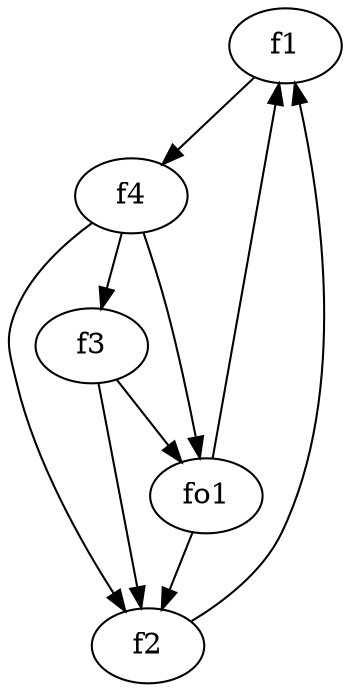 strict digraph  {
f1;
f2;
f3;
f4;
fo1;
f1 -> f4  [weight=2];
f2 -> f1  [weight=2];
f3 -> fo1  [weight=2];
f3 -> f2  [weight=2];
f4 -> fo1  [weight=2];
f4 -> f3  [weight=2];
f4 -> f2  [weight=2];
fo1 -> f1  [weight=2];
fo1 -> f2  [weight=2];
}
